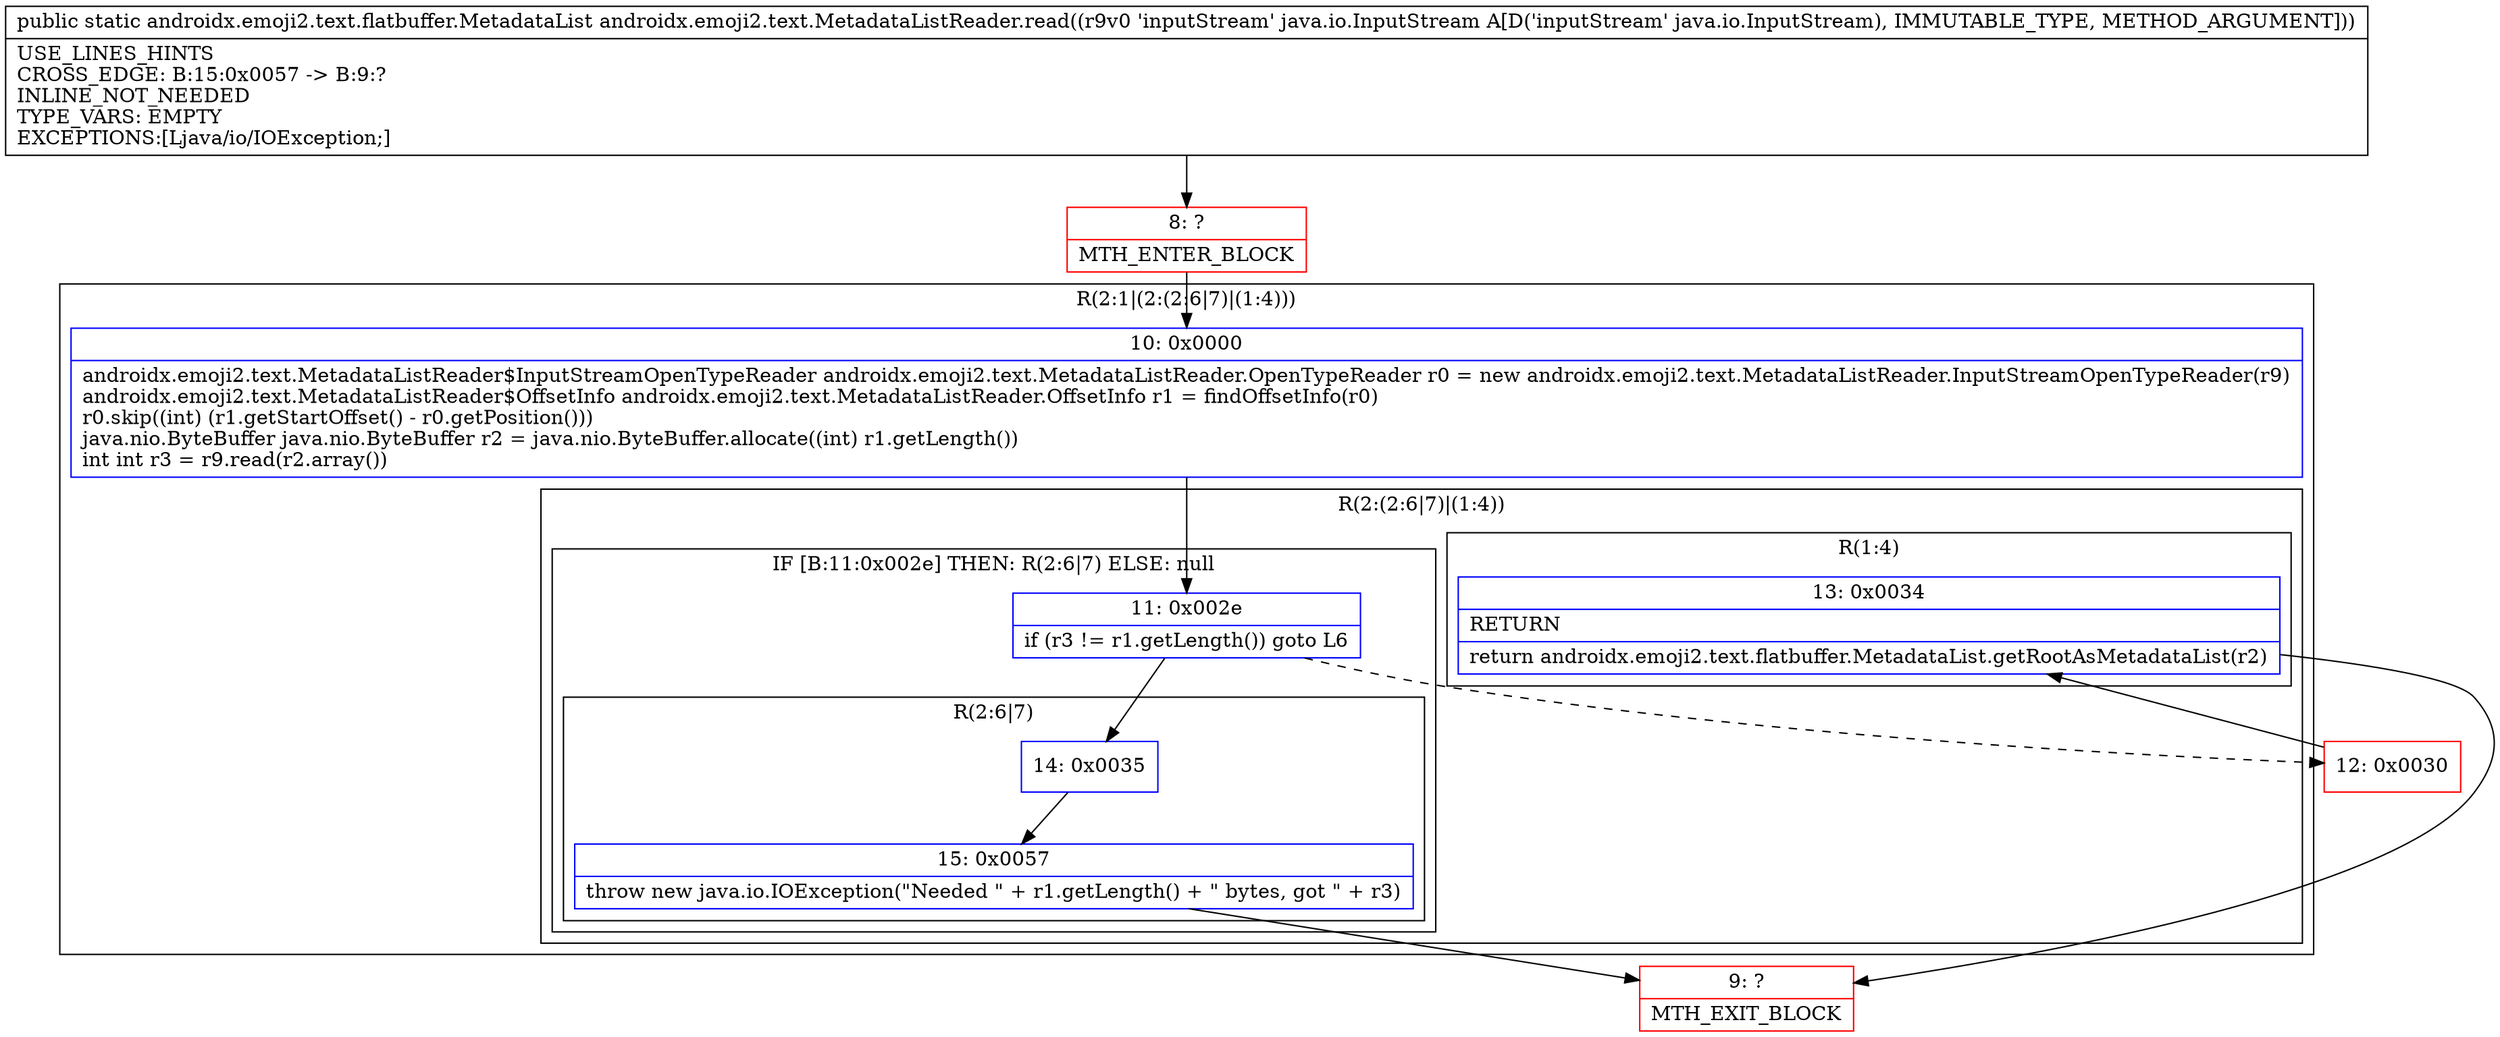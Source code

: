 digraph "CFG forandroidx.emoji2.text.MetadataListReader.read(Ljava\/io\/InputStream;)Landroidx\/emoji2\/text\/flatbuffer\/MetadataList;" {
subgraph cluster_Region_1465907226 {
label = "R(2:1|(2:(2:6|7)|(1:4)))";
node [shape=record,color=blue];
Node_10 [shape=record,label="{10\:\ 0x0000|androidx.emoji2.text.MetadataListReader$InputStreamOpenTypeReader androidx.emoji2.text.MetadataListReader.OpenTypeReader r0 = new androidx.emoji2.text.MetadataListReader.InputStreamOpenTypeReader(r9)\landroidx.emoji2.text.MetadataListReader$OffsetInfo androidx.emoji2.text.MetadataListReader.OffsetInfo r1 = findOffsetInfo(r0)\lr0.skip((int) (r1.getStartOffset() \- r0.getPosition()))\ljava.nio.ByteBuffer java.nio.ByteBuffer r2 = java.nio.ByteBuffer.allocate((int) r1.getLength())\lint int r3 = r9.read(r2.array())\l}"];
subgraph cluster_Region_797159771 {
label = "R(2:(2:6|7)|(1:4))";
node [shape=record,color=blue];
subgraph cluster_IfRegion_900574474 {
label = "IF [B:11:0x002e] THEN: R(2:6|7) ELSE: null";
node [shape=record,color=blue];
Node_11 [shape=record,label="{11\:\ 0x002e|if (r3 != r1.getLength()) goto L6\l}"];
subgraph cluster_Region_1607170607 {
label = "R(2:6|7)";
node [shape=record,color=blue];
Node_14 [shape=record,label="{14\:\ 0x0035}"];
Node_15 [shape=record,label="{15\:\ 0x0057|throw new java.io.IOException(\"Needed \" + r1.getLength() + \" bytes, got \" + r3)\l}"];
}
}
subgraph cluster_Region_1015910269 {
label = "R(1:4)";
node [shape=record,color=blue];
Node_13 [shape=record,label="{13\:\ 0x0034|RETURN\l|return androidx.emoji2.text.flatbuffer.MetadataList.getRootAsMetadataList(r2)\l}"];
}
}
}
Node_8 [shape=record,color=red,label="{8\:\ ?|MTH_ENTER_BLOCK\l}"];
Node_12 [shape=record,color=red,label="{12\:\ 0x0030}"];
Node_9 [shape=record,color=red,label="{9\:\ ?|MTH_EXIT_BLOCK\l}"];
MethodNode[shape=record,label="{public static androidx.emoji2.text.flatbuffer.MetadataList androidx.emoji2.text.MetadataListReader.read((r9v0 'inputStream' java.io.InputStream A[D('inputStream' java.io.InputStream), IMMUTABLE_TYPE, METHOD_ARGUMENT]))  | USE_LINES_HINTS\lCROSS_EDGE: B:15:0x0057 \-\> B:9:?\lINLINE_NOT_NEEDED\lTYPE_VARS: EMPTY\lEXCEPTIONS:[Ljava\/io\/IOException;]\l}"];
MethodNode -> Node_8;Node_10 -> Node_11;
Node_11 -> Node_12[style=dashed];
Node_11 -> Node_14;
Node_14 -> Node_15;
Node_15 -> Node_9;
Node_13 -> Node_9;
Node_8 -> Node_10;
Node_12 -> Node_13;
}

